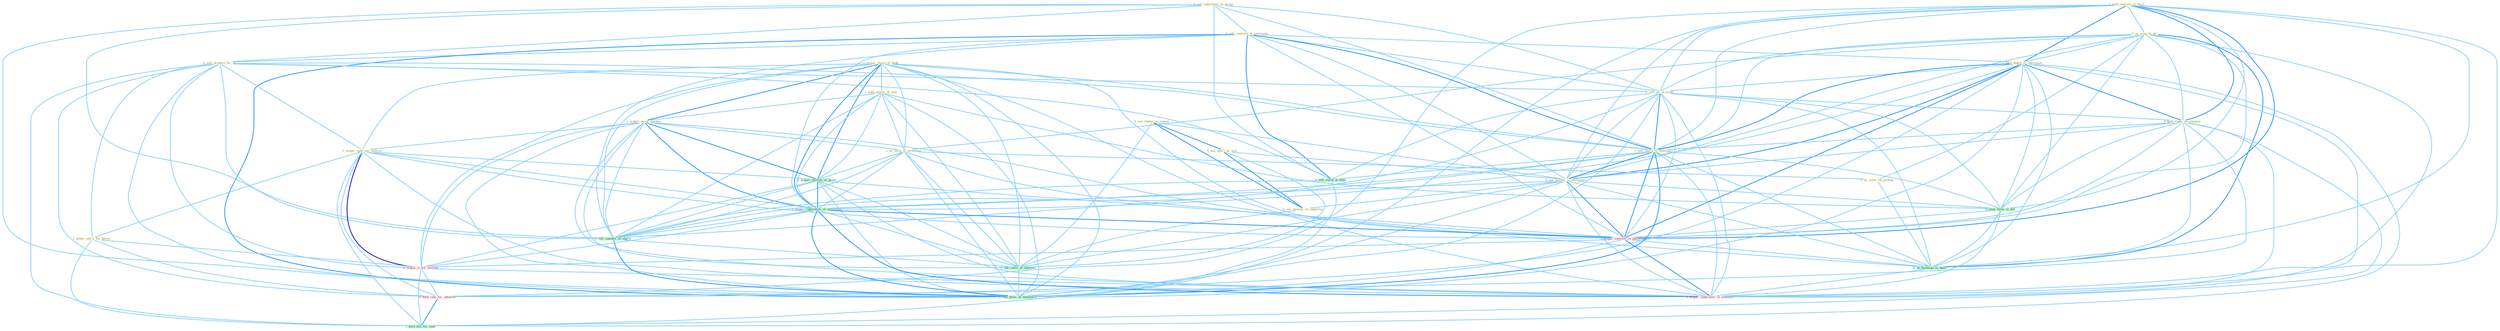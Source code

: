 Graph G{ 
    node
    [shape=polygon,style=filled,width=.5,height=.06,color="#BDFCC9",fixedsize=true,fontsize=4,
    fontcolor="#2f4f4f"];
    {node
    [color="#ffffe0", fontcolor="#8b7d6b"] "0_sell_subsidiari_to_group " "1_hold_interest_in_facil " "1_acquir_share_of_bank " "0_see_rhetor_as_signal " "0_us_song_in_ad " "0_sell_contract_at_entitynam " "1_seek_major_of_seat " "0_see_sport_as_wai " "1_acquir_on_of_machin " "1_hold_degre_in_entitynam " "0_sell_product_for_us " "1_us_form_of_technolog " "0_sell_all_in_trade " "0_hold_stake_in_compani " "1_sell_share_in_entitynam " "0_acquir_oper_for_million " "0_us_color_on_packag " "1_usher_spirit_for_better " "0_see_potenti_in_entitynam " "0_see_measur_as_opportun "}
{node [color="#fff0f5", fontcolor="#b22222"] "1_acquir_interest_in_entitynam " "0_acquir_it_for_million " "0_hold_rate_for_advertis " "0_acquir_laboratori_in_transact "}
edge [color="#B0E2FF"];

	"0_sell_subsidiari_to_group " -- "0_sell_contract_at_entitynam " [w="1", color="#87cefa" ];
	"0_sell_subsidiari_to_group " -- "0_sell_product_for_us " [w="1", color="#87cefa" ];
	"0_sell_subsidiari_to_group " -- "0_sell_all_in_trade " [w="1", color="#87cefa" ];
	"0_sell_subsidiari_to_group " -- "1_sell_share_in_entitynam " [w="1", color="#87cefa" ];
	"0_sell_subsidiari_to_group " -- "0_sell_stock_at_time " [w="1", color="#87cefa" ];
	"0_sell_subsidiari_to_group " -- "1_sell_number_of_share " [w="1", color="#87cefa" ];
	"0_sell_subsidiari_to_group " -- "1_sell_divis_of_entitynam " [w="1", color="#87cefa" ];
	"1_hold_interest_in_facil " -- "0_us_song_in_ad " [w="1", color="#87cefa" ];
	"1_hold_interest_in_facil " -- "1_hold_degre_in_entitynam " [w="2", color="#1e90ff" , len=0.8];
	"1_hold_interest_in_facil " -- "0_sell_all_in_trade " [w="1", color="#87cefa" ];
	"1_hold_interest_in_facil " -- "0_hold_stake_in_compani " [w="2", color="#1e90ff" , len=0.8];
	"1_hold_interest_in_facil " -- "1_sell_share_in_entitynam " [w="1", color="#87cefa" ];
	"1_hold_interest_in_facil " -- "0_see_potenti_in_entitynam " [w="1", color="#87cefa" ];
	"1_hold_interest_in_facil " -- "0_seek_term_in_bid " [w="1", color="#87cefa" ];
	"1_hold_interest_in_facil " -- "1_acquir_interest_in_entitynam " [w="2", color="#1e90ff" , len=0.8];
	"1_hold_interest_in_facil " -- "0_us_techniqu_in_heart " [w="1", color="#87cefa" ];
	"1_hold_interest_in_facil " -- "0_hold_rate_for_advertis " [w="1", color="#87cefa" ];
	"1_hold_interest_in_facil " -- "0_acquir_laboratori_in_transact " [w="1", color="#87cefa" ];
	"1_hold_interest_in_facil " -- "1_hold_bill_for_year " [w="1", color="#87cefa" ];
	"1_acquir_share_of_bank " -- "1_seek_major_of_seat " [w="1", color="#87cefa" ];
	"1_acquir_share_of_bank " -- "1_acquir_on_of_machin " [w="2", color="#1e90ff" , len=0.8];
	"1_acquir_share_of_bank " -- "1_us_form_of_technolog " [w="1", color="#87cefa" ];
	"1_acquir_share_of_bank " -- "1_sell_share_in_entitynam " [w="1", color="#87cefa" ];
	"1_acquir_share_of_bank " -- "0_acquir_oper_for_million " [w="1", color="#87cefa" ];
	"1_acquir_share_of_bank " -- "1_acquir_million_of_asset " [w="2", color="#1e90ff" , len=0.8];
	"1_acquir_share_of_bank " -- "1_acquir_laboratori_of_entitynam " [w="2", color="#1e90ff" , len=0.8];
	"1_acquir_share_of_bank " -- "1_acquir_interest_in_entitynam " [w="1", color="#87cefa" ];
	"1_acquir_share_of_bank " -- "0_acquir_it_for_million " [w="1", color="#87cefa" ];
	"1_acquir_share_of_bank " -- "0_acquir_laboratori_in_transact " [w="1", color="#87cefa" ];
	"1_acquir_share_of_bank " -- "1_sell_number_of_share " [w="1", color="#87cefa" ];
	"1_acquir_share_of_bank " -- "1_see_reviv_of_interest " [w="1", color="#87cefa" ];
	"1_acquir_share_of_bank " -- "1_sell_divis_of_entitynam " [w="1", color="#87cefa" ];
	"0_see_rhetor_as_signal " -- "0_see_sport_as_wai " [w="2", color="#1e90ff" , len=0.8];
	"0_see_rhetor_as_signal " -- "0_see_potenti_in_entitynam " [w="1", color="#87cefa" ];
	"0_see_rhetor_as_signal " -- "0_see_measur_as_opportun " [w="2", color="#1e90ff" , len=0.8];
	"0_see_rhetor_as_signal " -- "1_see_reviv_of_interest " [w="1", color="#87cefa" ];
	"0_us_song_in_ad " -- "1_hold_degre_in_entitynam " [w="1", color="#87cefa" ];
	"0_us_song_in_ad " -- "1_us_form_of_technolog " [w="1", color="#87cefa" ];
	"0_us_song_in_ad " -- "0_sell_all_in_trade " [w="1", color="#87cefa" ];
	"0_us_song_in_ad " -- "0_hold_stake_in_compani " [w="1", color="#87cefa" ];
	"0_us_song_in_ad " -- "1_sell_share_in_entitynam " [w="1", color="#87cefa" ];
	"0_us_song_in_ad " -- "0_us_color_on_packag " [w="1", color="#87cefa" ];
	"0_us_song_in_ad " -- "0_see_potenti_in_entitynam " [w="1", color="#87cefa" ];
	"0_us_song_in_ad " -- "0_seek_term_in_bid " [w="1", color="#87cefa" ];
	"0_us_song_in_ad " -- "1_acquir_interest_in_entitynam " [w="1", color="#87cefa" ];
	"0_us_song_in_ad " -- "0_us_techniqu_in_heart " [w="2", color="#1e90ff" , len=0.8];
	"0_us_song_in_ad " -- "0_acquir_laboratori_in_transact " [w="1", color="#87cefa" ];
	"0_sell_contract_at_entitynam " -- "1_hold_degre_in_entitynam " [w="1", color="#87cefa" ];
	"0_sell_contract_at_entitynam " -- "0_sell_product_for_us " [w="1", color="#87cefa" ];
	"0_sell_contract_at_entitynam " -- "0_sell_all_in_trade " [w="1", color="#87cefa" ];
	"0_sell_contract_at_entitynam " -- "1_sell_share_in_entitynam " [w="2", color="#1e90ff" , len=0.8];
	"0_sell_contract_at_entitynam " -- "0_see_potenti_in_entitynam " [w="1", color="#87cefa" ];
	"0_sell_contract_at_entitynam " -- "1_acquir_laboratori_of_entitynam " [w="1", color="#87cefa" ];
	"0_sell_contract_at_entitynam " -- "1_acquir_interest_in_entitynam " [w="1", color="#87cefa" ];
	"0_sell_contract_at_entitynam " -- "0_sell_stock_at_time " [w="2", color="#1e90ff" , len=0.8];
	"0_sell_contract_at_entitynam " -- "1_sell_number_of_share " [w="1", color="#87cefa" ];
	"0_sell_contract_at_entitynam " -- "1_sell_divis_of_entitynam " [w="2", color="#1e90ff" , len=0.8];
	"1_seek_major_of_seat " -- "1_acquir_on_of_machin " [w="1", color="#87cefa" ];
	"1_seek_major_of_seat " -- "1_us_form_of_technolog " [w="1", color="#87cefa" ];
	"1_seek_major_of_seat " -- "1_acquir_million_of_asset " [w="1", color="#87cefa" ];
	"1_seek_major_of_seat " -- "1_acquir_laboratori_of_entitynam " [w="1", color="#87cefa" ];
	"1_seek_major_of_seat " -- "0_seek_term_in_bid " [w="1", color="#87cefa" ];
	"1_seek_major_of_seat " -- "1_sell_number_of_share " [w="1", color="#87cefa" ];
	"1_seek_major_of_seat " -- "1_see_reviv_of_interest " [w="1", color="#87cefa" ];
	"1_seek_major_of_seat " -- "1_sell_divis_of_entitynam " [w="1", color="#87cefa" ];
	"0_see_sport_as_wai " -- "0_see_potenti_in_entitynam " [w="1", color="#87cefa" ];
	"0_see_sport_as_wai " -- "0_see_measur_as_opportun " [w="2", color="#1e90ff" , len=0.8];
	"0_see_sport_as_wai " -- "1_see_reviv_of_interest " [w="1", color="#87cefa" ];
	"1_acquir_on_of_machin " -- "1_us_form_of_technolog " [w="1", color="#87cefa" ];
	"1_acquir_on_of_machin " -- "0_acquir_oper_for_million " [w="1", color="#87cefa" ];
	"1_acquir_on_of_machin " -- "1_acquir_million_of_asset " [w="2", color="#1e90ff" , len=0.8];
	"1_acquir_on_of_machin " -- "1_acquir_laboratori_of_entitynam " [w="2", color="#1e90ff" , len=0.8];
	"1_acquir_on_of_machin " -- "1_acquir_interest_in_entitynam " [w="1", color="#87cefa" ];
	"1_acquir_on_of_machin " -- "0_acquir_it_for_million " [w="1", color="#87cefa" ];
	"1_acquir_on_of_machin " -- "0_acquir_laboratori_in_transact " [w="1", color="#87cefa" ];
	"1_acquir_on_of_machin " -- "1_sell_number_of_share " [w="1", color="#87cefa" ];
	"1_acquir_on_of_machin " -- "1_see_reviv_of_interest " [w="1", color="#87cefa" ];
	"1_acquir_on_of_machin " -- "1_sell_divis_of_entitynam " [w="1", color="#87cefa" ];
	"1_hold_degre_in_entitynam " -- "0_sell_all_in_trade " [w="1", color="#87cefa" ];
	"1_hold_degre_in_entitynam " -- "0_hold_stake_in_compani " [w="2", color="#1e90ff" , len=0.8];
	"1_hold_degre_in_entitynam " -- "1_sell_share_in_entitynam " [w="2", color="#1e90ff" , len=0.8];
	"1_hold_degre_in_entitynam " -- "0_see_potenti_in_entitynam " [w="2", color="#1e90ff" , len=0.8];
	"1_hold_degre_in_entitynam " -- "1_acquir_laboratori_of_entitynam " [w="1", color="#87cefa" ];
	"1_hold_degre_in_entitynam " -- "0_seek_term_in_bid " [w="1", color="#87cefa" ];
	"1_hold_degre_in_entitynam " -- "1_acquir_interest_in_entitynam " [w="2", color="#1e90ff" , len=0.8];
	"1_hold_degre_in_entitynam " -- "0_us_techniqu_in_heart " [w="1", color="#87cefa" ];
	"1_hold_degre_in_entitynam " -- "0_hold_rate_for_advertis " [w="1", color="#87cefa" ];
	"1_hold_degre_in_entitynam " -- "0_acquir_laboratori_in_transact " [w="1", color="#87cefa" ];
	"1_hold_degre_in_entitynam " -- "1_hold_bill_for_year " [w="1", color="#87cefa" ];
	"1_hold_degre_in_entitynam " -- "1_sell_divis_of_entitynam " [w="1", color="#87cefa" ];
	"0_sell_product_for_us " -- "0_sell_all_in_trade " [w="1", color="#87cefa" ];
	"0_sell_product_for_us " -- "1_sell_share_in_entitynam " [w="1", color="#87cefa" ];
	"0_sell_product_for_us " -- "0_acquir_oper_for_million " [w="1", color="#87cefa" ];
	"0_sell_product_for_us " -- "1_usher_spirit_for_better " [w="1", color="#87cefa" ];
	"0_sell_product_for_us " -- "0_acquir_it_for_million " [w="1", color="#87cefa" ];
	"0_sell_product_for_us " -- "0_hold_rate_for_advertis " [w="1", color="#87cefa" ];
	"0_sell_product_for_us " -- "0_sell_stock_at_time " [w="1", color="#87cefa" ];
	"0_sell_product_for_us " -- "1_sell_number_of_share " [w="1", color="#87cefa" ];
	"0_sell_product_for_us " -- "1_hold_bill_for_year " [w="1", color="#87cefa" ];
	"0_sell_product_for_us " -- "1_sell_divis_of_entitynam " [w="1", color="#87cefa" ];
	"1_us_form_of_technolog " -- "0_us_color_on_packag " [w="1", color="#87cefa" ];
	"1_us_form_of_technolog " -- "1_acquir_million_of_asset " [w="1", color="#87cefa" ];
	"1_us_form_of_technolog " -- "1_acquir_laboratori_of_entitynam " [w="1", color="#87cefa" ];
	"1_us_form_of_technolog " -- "0_us_techniqu_in_heart " [w="1", color="#87cefa" ];
	"1_us_form_of_technolog " -- "1_sell_number_of_share " [w="1", color="#87cefa" ];
	"1_us_form_of_technolog " -- "1_see_reviv_of_interest " [w="1", color="#87cefa" ];
	"1_us_form_of_technolog " -- "1_sell_divis_of_entitynam " [w="1", color="#87cefa" ];
	"0_sell_all_in_trade " -- "0_hold_stake_in_compani " [w="1", color="#87cefa" ];
	"0_sell_all_in_trade " -- "1_sell_share_in_entitynam " [w="2", color="#1e90ff" , len=0.8];
	"0_sell_all_in_trade " -- "0_see_potenti_in_entitynam " [w="1", color="#87cefa" ];
	"0_sell_all_in_trade " -- "0_seek_term_in_bid " [w="1", color="#87cefa" ];
	"0_sell_all_in_trade " -- "1_acquir_interest_in_entitynam " [w="1", color="#87cefa" ];
	"0_sell_all_in_trade " -- "0_us_techniqu_in_heart " [w="1", color="#87cefa" ];
	"0_sell_all_in_trade " -- "0_acquir_laboratori_in_transact " [w="1", color="#87cefa" ];
	"0_sell_all_in_trade " -- "0_sell_stock_at_time " [w="1", color="#87cefa" ];
	"0_sell_all_in_trade " -- "1_sell_number_of_share " [w="1", color="#87cefa" ];
	"0_sell_all_in_trade " -- "1_sell_divis_of_entitynam " [w="1", color="#87cefa" ];
	"0_hold_stake_in_compani " -- "1_sell_share_in_entitynam " [w="1", color="#87cefa" ];
	"0_hold_stake_in_compani " -- "0_see_potenti_in_entitynam " [w="1", color="#87cefa" ];
	"0_hold_stake_in_compani " -- "0_seek_term_in_bid " [w="1", color="#87cefa" ];
	"0_hold_stake_in_compani " -- "1_acquir_interest_in_entitynam " [w="1", color="#87cefa" ];
	"0_hold_stake_in_compani " -- "0_us_techniqu_in_heart " [w="1", color="#87cefa" ];
	"0_hold_stake_in_compani " -- "0_hold_rate_for_advertis " [w="1", color="#87cefa" ];
	"0_hold_stake_in_compani " -- "0_acquir_laboratori_in_transact " [w="1", color="#87cefa" ];
	"0_hold_stake_in_compani " -- "1_hold_bill_for_year " [w="1", color="#87cefa" ];
	"1_sell_share_in_entitynam " -- "0_see_potenti_in_entitynam " [w="2", color="#1e90ff" , len=0.8];
	"1_sell_share_in_entitynam " -- "1_acquir_laboratori_of_entitynam " [w="1", color="#87cefa" ];
	"1_sell_share_in_entitynam " -- "0_seek_term_in_bid " [w="1", color="#87cefa" ];
	"1_sell_share_in_entitynam " -- "1_acquir_interest_in_entitynam " [w="2", color="#1e90ff" , len=0.8];
	"1_sell_share_in_entitynam " -- "0_us_techniqu_in_heart " [w="1", color="#87cefa" ];
	"1_sell_share_in_entitynam " -- "0_acquir_laboratori_in_transact " [w="1", color="#87cefa" ];
	"1_sell_share_in_entitynam " -- "0_sell_stock_at_time " [w="1", color="#87cefa" ];
	"1_sell_share_in_entitynam " -- "1_sell_number_of_share " [w="1", color="#87cefa" ];
	"1_sell_share_in_entitynam " -- "1_sell_divis_of_entitynam " [w="2", color="#1e90ff" , len=0.8];
	"0_acquir_oper_for_million " -- "1_usher_spirit_for_better " [w="1", color="#87cefa" ];
	"0_acquir_oper_for_million " -- "1_acquir_million_of_asset " [w="1", color="#87cefa" ];
	"0_acquir_oper_for_million " -- "1_acquir_laboratori_of_entitynam " [w="1", color="#87cefa" ];
	"0_acquir_oper_for_million " -- "1_acquir_interest_in_entitynam " [w="1", color="#87cefa" ];
	"0_acquir_oper_for_million " -- "0_acquir_it_for_million " [w="3", color="#0000cd" , len=0.6];
	"0_acquir_oper_for_million " -- "0_hold_rate_for_advertis " [w="1", color="#87cefa" ];
	"0_acquir_oper_for_million " -- "0_acquir_laboratori_in_transact " [w="1", color="#87cefa" ];
	"0_acquir_oper_for_million " -- "1_hold_bill_for_year " [w="1", color="#87cefa" ];
	"0_us_color_on_packag " -- "0_us_techniqu_in_heart " [w="1", color="#87cefa" ];
	"1_usher_spirit_for_better " -- "0_acquir_it_for_million " [w="1", color="#87cefa" ];
	"1_usher_spirit_for_better " -- "0_hold_rate_for_advertis " [w="1", color="#87cefa" ];
	"1_usher_spirit_for_better " -- "1_hold_bill_for_year " [w="1", color="#87cefa" ];
	"0_see_potenti_in_entitynam " -- "0_see_measur_as_opportun " [w="1", color="#87cefa" ];
	"0_see_potenti_in_entitynam " -- "1_acquir_laboratori_of_entitynam " [w="1", color="#87cefa" ];
	"0_see_potenti_in_entitynam " -- "0_seek_term_in_bid " [w="1", color="#87cefa" ];
	"0_see_potenti_in_entitynam " -- "1_acquir_interest_in_entitynam " [w="2", color="#1e90ff" , len=0.8];
	"0_see_potenti_in_entitynam " -- "0_us_techniqu_in_heart " [w="1", color="#87cefa" ];
	"0_see_potenti_in_entitynam " -- "0_acquir_laboratori_in_transact " [w="1", color="#87cefa" ];
	"0_see_potenti_in_entitynam " -- "1_see_reviv_of_interest " [w="1", color="#87cefa" ];
	"0_see_potenti_in_entitynam " -- "1_sell_divis_of_entitynam " [w="1", color="#87cefa" ];
	"0_see_measur_as_opportun " -- "1_see_reviv_of_interest " [w="1", color="#87cefa" ];
	"1_acquir_million_of_asset " -- "1_acquir_laboratori_of_entitynam " [w="2", color="#1e90ff" , len=0.8];
	"1_acquir_million_of_asset " -- "1_acquir_interest_in_entitynam " [w="1", color="#87cefa" ];
	"1_acquir_million_of_asset " -- "0_acquir_it_for_million " [w="1", color="#87cefa" ];
	"1_acquir_million_of_asset " -- "0_acquir_laboratori_in_transact " [w="1", color="#87cefa" ];
	"1_acquir_million_of_asset " -- "1_sell_number_of_share " [w="1", color="#87cefa" ];
	"1_acquir_million_of_asset " -- "1_see_reviv_of_interest " [w="1", color="#87cefa" ];
	"1_acquir_million_of_asset " -- "1_sell_divis_of_entitynam " [w="1", color="#87cefa" ];
	"1_acquir_laboratori_of_entitynam " -- "1_acquir_interest_in_entitynam " [w="2", color="#1e90ff" , len=0.8];
	"1_acquir_laboratori_of_entitynam " -- "0_acquir_it_for_million " [w="1", color="#87cefa" ];
	"1_acquir_laboratori_of_entitynam " -- "0_acquir_laboratori_in_transact " [w="2", color="#1e90ff" , len=0.8];
	"1_acquir_laboratori_of_entitynam " -- "1_sell_number_of_share " [w="1", color="#87cefa" ];
	"1_acquir_laboratori_of_entitynam " -- "1_see_reviv_of_interest " [w="1", color="#87cefa" ];
	"1_acquir_laboratori_of_entitynam " -- "1_sell_divis_of_entitynam " [w="2", color="#1e90ff" , len=0.8];
	"0_seek_term_in_bid " -- "1_acquir_interest_in_entitynam " [w="1", color="#87cefa" ];
	"0_seek_term_in_bid " -- "0_us_techniqu_in_heart " [w="1", color="#87cefa" ];
	"0_seek_term_in_bid " -- "0_acquir_laboratori_in_transact " [w="1", color="#87cefa" ];
	"1_acquir_interest_in_entitynam " -- "0_us_techniqu_in_heart " [w="1", color="#87cefa" ];
	"1_acquir_interest_in_entitynam " -- "0_acquir_it_for_million " [w="1", color="#87cefa" ];
	"1_acquir_interest_in_entitynam " -- "0_acquir_laboratori_in_transact " [w="2", color="#1e90ff" , len=0.8];
	"1_acquir_interest_in_entitynam " -- "1_sell_divis_of_entitynam " [w="1", color="#87cefa" ];
	"0_us_techniqu_in_heart " -- "0_acquir_laboratori_in_transact " [w="1", color="#87cefa" ];
	"0_acquir_it_for_million " -- "0_hold_rate_for_advertis " [w="1", color="#87cefa" ];
	"0_acquir_it_for_million " -- "0_acquir_laboratori_in_transact " [w="1", color="#87cefa" ];
	"0_acquir_it_for_million " -- "1_hold_bill_for_year " [w="1", color="#87cefa" ];
	"0_hold_rate_for_advertis " -- "1_hold_bill_for_year " [w="2", color="#1e90ff" , len=0.8];
	"0_sell_stock_at_time " -- "1_sell_number_of_share " [w="1", color="#87cefa" ];
	"0_sell_stock_at_time " -- "1_sell_divis_of_entitynam " [w="1", color="#87cefa" ];
	"1_sell_number_of_share " -- "1_see_reviv_of_interest " [w="1", color="#87cefa" ];
	"1_sell_number_of_share " -- "1_sell_divis_of_entitynam " [w="2", color="#1e90ff" , len=0.8];
	"1_see_reviv_of_interest " -- "1_sell_divis_of_entitynam " [w="1", color="#87cefa" ];
}